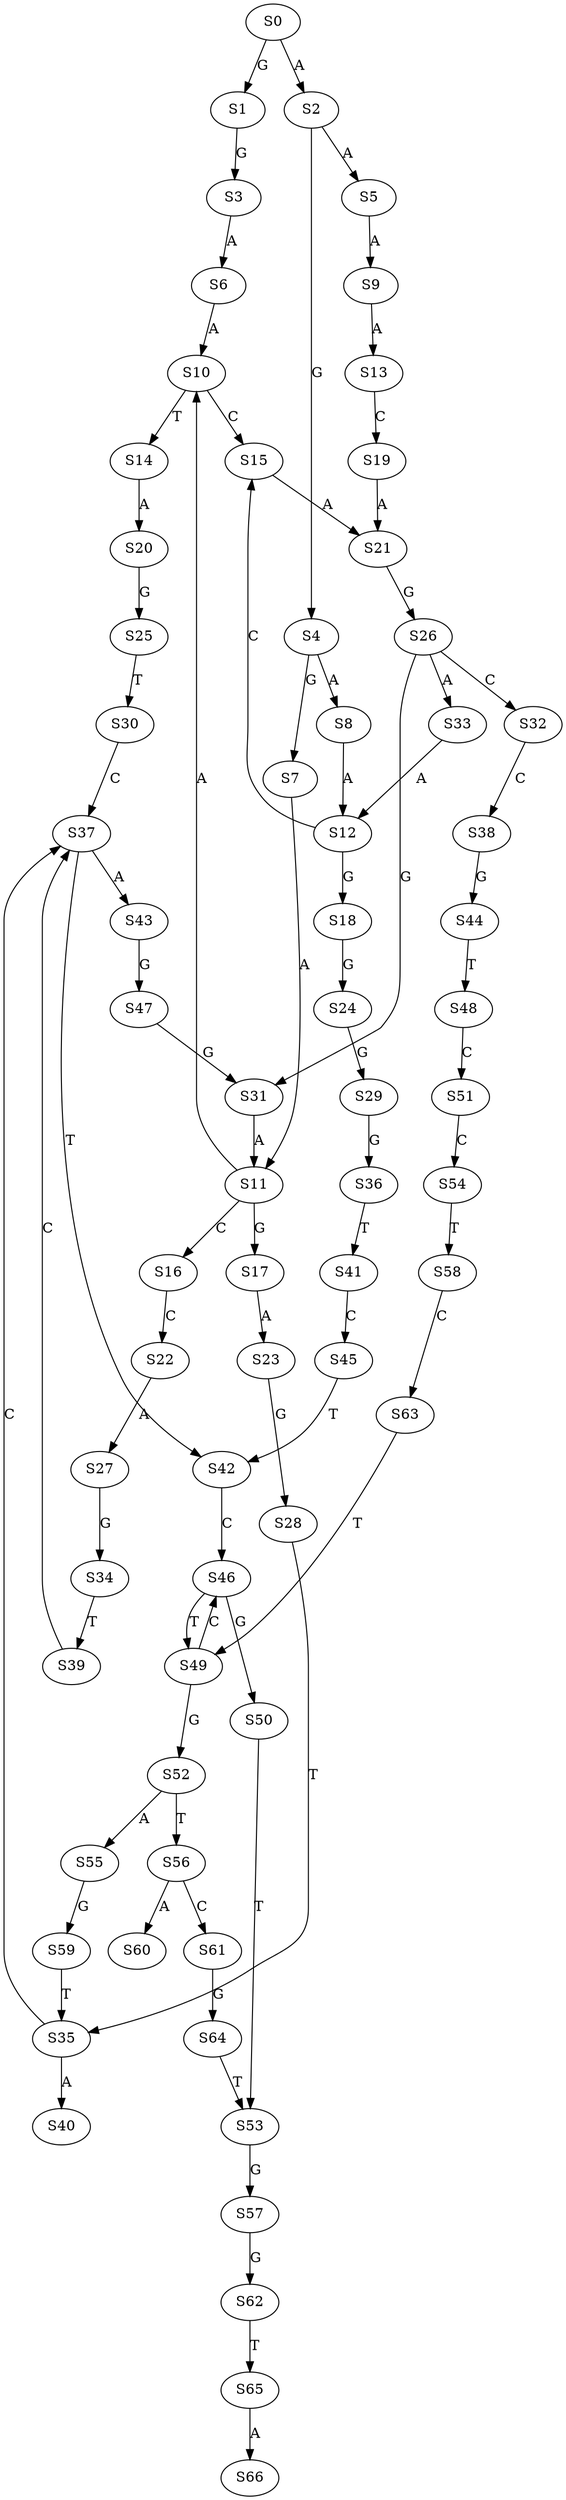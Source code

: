 strict digraph  {
	S0 -> S1 [ label = G ];
	S0 -> S2 [ label = A ];
	S1 -> S3 [ label = G ];
	S2 -> S4 [ label = G ];
	S2 -> S5 [ label = A ];
	S3 -> S6 [ label = A ];
	S4 -> S7 [ label = G ];
	S4 -> S8 [ label = A ];
	S5 -> S9 [ label = A ];
	S6 -> S10 [ label = A ];
	S7 -> S11 [ label = A ];
	S8 -> S12 [ label = A ];
	S9 -> S13 [ label = A ];
	S10 -> S14 [ label = T ];
	S10 -> S15 [ label = C ];
	S11 -> S10 [ label = A ];
	S11 -> S16 [ label = C ];
	S11 -> S17 [ label = G ];
	S12 -> S15 [ label = C ];
	S12 -> S18 [ label = G ];
	S13 -> S19 [ label = C ];
	S14 -> S20 [ label = A ];
	S15 -> S21 [ label = A ];
	S16 -> S22 [ label = C ];
	S17 -> S23 [ label = A ];
	S18 -> S24 [ label = G ];
	S19 -> S21 [ label = A ];
	S20 -> S25 [ label = G ];
	S21 -> S26 [ label = G ];
	S22 -> S27 [ label = A ];
	S23 -> S28 [ label = G ];
	S24 -> S29 [ label = G ];
	S25 -> S30 [ label = T ];
	S26 -> S31 [ label = G ];
	S26 -> S32 [ label = C ];
	S26 -> S33 [ label = A ];
	S27 -> S34 [ label = G ];
	S28 -> S35 [ label = T ];
	S29 -> S36 [ label = G ];
	S30 -> S37 [ label = C ];
	S31 -> S11 [ label = A ];
	S32 -> S38 [ label = C ];
	S33 -> S12 [ label = A ];
	S34 -> S39 [ label = T ];
	S35 -> S40 [ label = A ];
	S35 -> S37 [ label = C ];
	S36 -> S41 [ label = T ];
	S37 -> S42 [ label = T ];
	S37 -> S43 [ label = A ];
	S38 -> S44 [ label = G ];
	S39 -> S37 [ label = C ];
	S41 -> S45 [ label = C ];
	S42 -> S46 [ label = C ];
	S43 -> S47 [ label = G ];
	S44 -> S48 [ label = T ];
	S45 -> S42 [ label = T ];
	S46 -> S49 [ label = T ];
	S46 -> S50 [ label = G ];
	S47 -> S31 [ label = G ];
	S48 -> S51 [ label = C ];
	S49 -> S52 [ label = G ];
	S49 -> S46 [ label = C ];
	S50 -> S53 [ label = T ];
	S51 -> S54 [ label = C ];
	S52 -> S55 [ label = A ];
	S52 -> S56 [ label = T ];
	S53 -> S57 [ label = G ];
	S54 -> S58 [ label = T ];
	S55 -> S59 [ label = G ];
	S56 -> S60 [ label = A ];
	S56 -> S61 [ label = C ];
	S57 -> S62 [ label = G ];
	S58 -> S63 [ label = C ];
	S59 -> S35 [ label = T ];
	S61 -> S64 [ label = G ];
	S62 -> S65 [ label = T ];
	S63 -> S49 [ label = T ];
	S64 -> S53 [ label = T ];
	S65 -> S66 [ label = A ];
}
